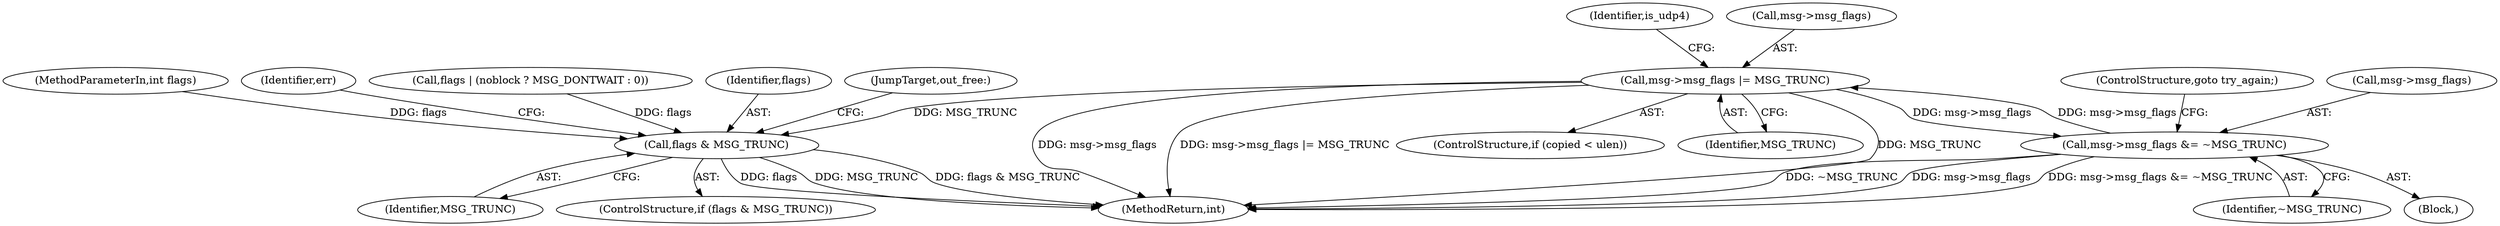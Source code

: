 digraph "0_linux_bceaa90240b6019ed73b49965eac7d167610be69_4@pointer" {
"1000208" [label="(Call,msg->msg_flags |= MSG_TRUNC)"];
"1000477" [label="(Call,msg->msg_flags &= ~MSG_TRUNC)"];
"1000208" [label="(Call,msg->msg_flags |= MSG_TRUNC)"];
"1000419" [label="(Call,flags & MSG_TRUNC)"];
"1000212" [label="(Identifier,MSG_TRUNC)"];
"1000111" [label="(Block,)"];
"1000482" [label="(ControlStructure,goto try_again;)"];
"1000214" [label="(Identifier,is_udp4)"];
"1000208" [label="(Call,msg->msg_flags |= MSG_TRUNC)"];
"1000481" [label="(Identifier,~MSG_TRUNC)"];
"1000419" [label="(Call,flags & MSG_TRUNC)"];
"1000421" [label="(Identifier,MSG_TRUNC)"];
"1000423" [label="(Identifier,err)"];
"1000169" [label="(Call,flags | (noblock ? MSG_DONTWAIT : 0))"];
"1000420" [label="(Identifier,flags)"];
"1000483" [label="(MethodReturn,int)"];
"1000425" [label="(JumpTarget,out_free:)"];
"1000478" [label="(Call,msg->msg_flags)"];
"1000209" [label="(Call,msg->msg_flags)"];
"1000204" [label="(ControlStructure,if (copied < ulen))"];
"1000477" [label="(Call,msg->msg_flags &= ~MSG_TRUNC)"];
"1000109" [label="(MethodParameterIn,int flags)"];
"1000418" [label="(ControlStructure,if (flags & MSG_TRUNC))"];
"1000208" -> "1000204"  [label="AST: "];
"1000208" -> "1000212"  [label="CFG: "];
"1000209" -> "1000208"  [label="AST: "];
"1000212" -> "1000208"  [label="AST: "];
"1000214" -> "1000208"  [label="CFG: "];
"1000208" -> "1000483"  [label="DDG: msg->msg_flags"];
"1000208" -> "1000483"  [label="DDG: msg->msg_flags |= MSG_TRUNC"];
"1000208" -> "1000483"  [label="DDG: MSG_TRUNC"];
"1000477" -> "1000208"  [label="DDG: msg->msg_flags"];
"1000208" -> "1000419"  [label="DDG: MSG_TRUNC"];
"1000208" -> "1000477"  [label="DDG: msg->msg_flags"];
"1000477" -> "1000111"  [label="AST: "];
"1000477" -> "1000481"  [label="CFG: "];
"1000478" -> "1000477"  [label="AST: "];
"1000481" -> "1000477"  [label="AST: "];
"1000482" -> "1000477"  [label="CFG: "];
"1000477" -> "1000483"  [label="DDG: msg->msg_flags &= ~MSG_TRUNC"];
"1000477" -> "1000483"  [label="DDG: ~MSG_TRUNC"];
"1000477" -> "1000483"  [label="DDG: msg->msg_flags"];
"1000419" -> "1000418"  [label="AST: "];
"1000419" -> "1000421"  [label="CFG: "];
"1000420" -> "1000419"  [label="AST: "];
"1000421" -> "1000419"  [label="AST: "];
"1000423" -> "1000419"  [label="CFG: "];
"1000425" -> "1000419"  [label="CFG: "];
"1000419" -> "1000483"  [label="DDG: flags"];
"1000419" -> "1000483"  [label="DDG: MSG_TRUNC"];
"1000419" -> "1000483"  [label="DDG: flags & MSG_TRUNC"];
"1000169" -> "1000419"  [label="DDG: flags"];
"1000109" -> "1000419"  [label="DDG: flags"];
}
